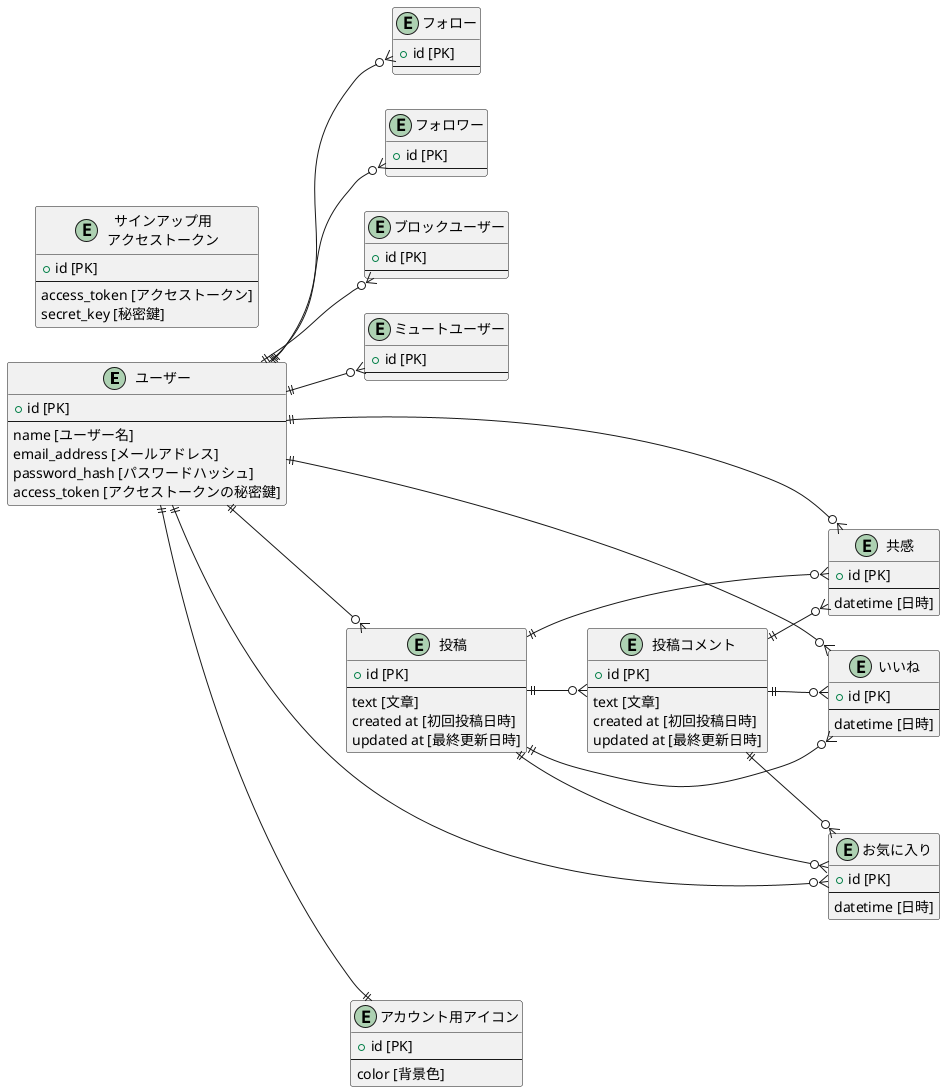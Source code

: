 @startuml erd

left to right direction

entity user as "ユーザー" {
    + id [PK]
    --
    name [ユーザー名]
    email_address [メールアドレス]
    password_hash [パスワードハッシュ]
    access_token [アクセストークンの秘密鍵]
}

entity follow as "フォロー" {
    + id [PK]
    --
}

entity follower as "フォロワー" {
    + id [PK]
    --
}

entity block as "ブロックユーザー" {
    + id [PK]
    --
}

entity mute as "ミュートユーザー" {
    + id [PK]
    --
}

entity signup_access_token as "サインアップ用\nアクセストークン" {
    + id [PK]
    --
    access_token [アクセストークン]
    secret_key [秘密鍵]
}

entity post as "投稿" {
    + id [PK]
    --
    text [文章]
    created at [初回投稿日時]
    updated at [最終更新日時]
}

entity comment as "投稿コメント" {
    + id [PK]
    --
    text [文章]
    created at [初回投稿日時]
    updated at [最終更新日時]
}

entity good as "いいね" {
    + id [PK]
    --
    datetime [日時]
}

entity empathy as "共感" {
    + id [PK]
    --
    datetime [日時]
}

entity collect as "お気に入り" {
    + id [PK]
    --
    datetime [日時]
}

entity icon as "アカウント用アイコン" {
    + id [PK]
    --
    color [背景色]
}

user ||--o{ post
user ||--|| icon
user ||--o{ follow
user ||--o{ follower
user ||--o{ block
user ||--o{ mute
user ||--o{ good
user ||--o{ empathy
user ||--o{ collect

post ||--o{ comment
post ||--o{ good
post ||--o{ empathy
post ||--o{ collect

comment ||--o{ good
comment ||--o{ empathy
comment ||--o{ collect

@enduml
